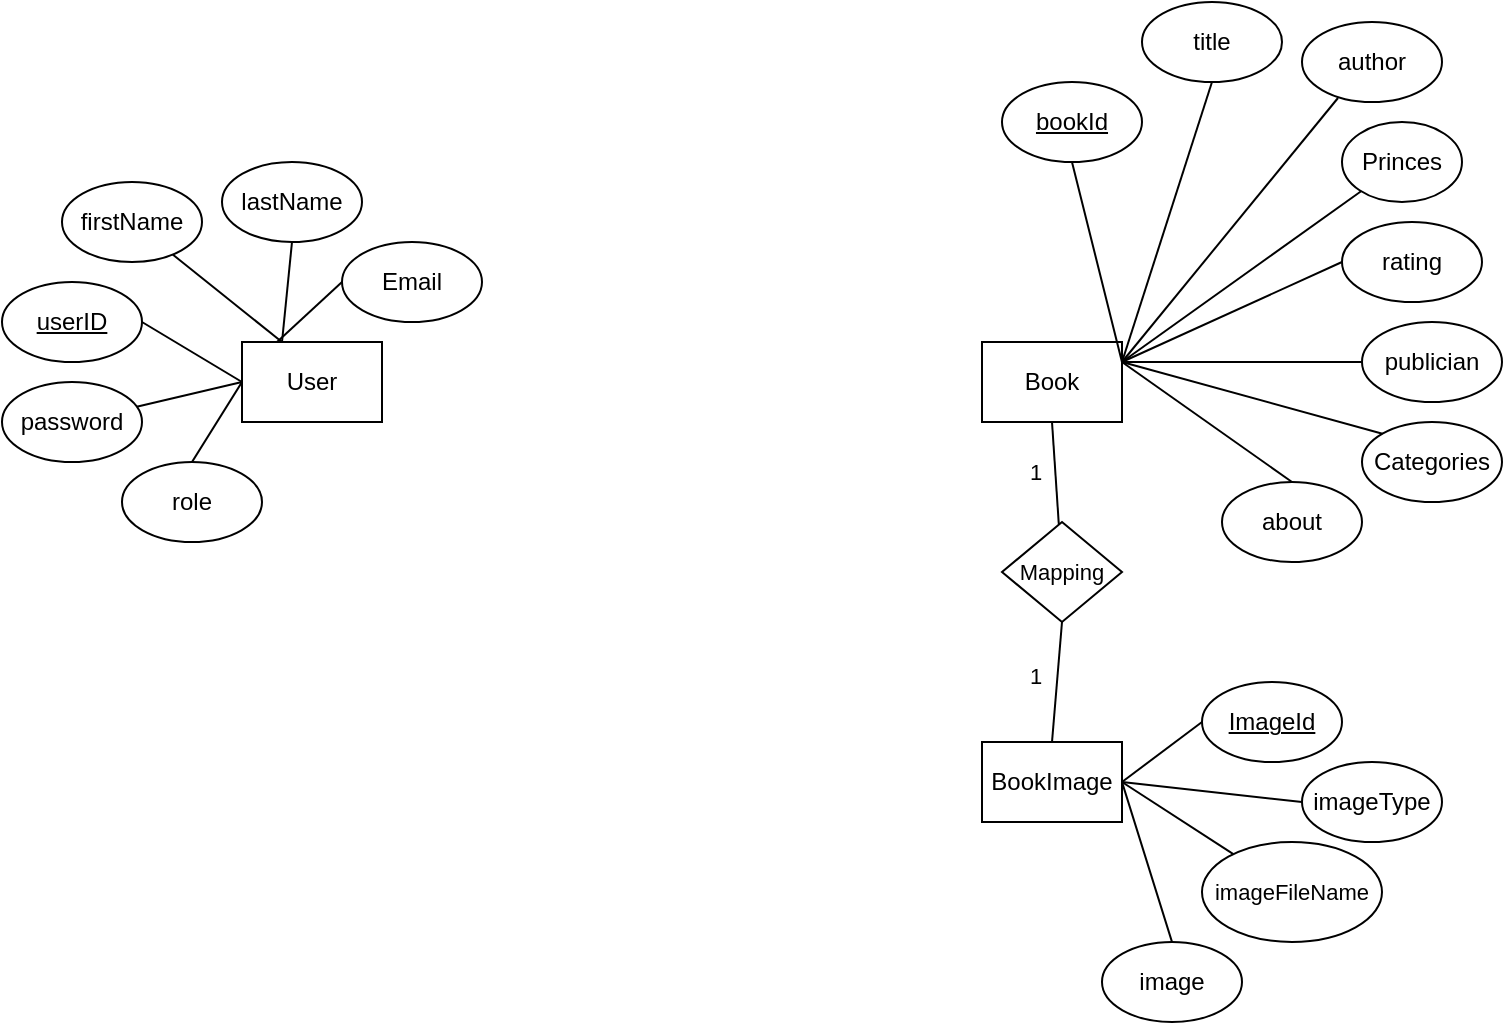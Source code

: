 <mxfile version="20.0.1" type="device"><diagram id="7I8VcmkHLGTQ26uI_b-l" name="Page-1"><mxGraphModel dx="782" dy="436" grid="1" gridSize="10" guides="1" tooltips="1" connect="1" arrows="1" fold="1" page="1" pageScale="1" pageWidth="850" pageHeight="1100" math="0" shadow="0"><root><mxCell id="0"/><mxCell id="1" parent="0"/><mxCell id="SzrOvk5JnUfRGo-Zviu--1" value="User" style="rounded=0;whiteSpace=wrap;html=1;" parent="1" vertex="1"><mxGeometry x="140" y="170" width="70" height="40" as="geometry"/></mxCell><mxCell id="SzrOvk5JnUfRGo-Zviu--2" value="&lt;u&gt;userID&lt;/u&gt;" style="ellipse;whiteSpace=wrap;html=1;" parent="1" vertex="1"><mxGeometry x="20" y="140" width="70" height="40" as="geometry"/></mxCell><mxCell id="SzrOvk5JnUfRGo-Zviu--3" value="firstName" style="ellipse;whiteSpace=wrap;html=1;" parent="1" vertex="1"><mxGeometry x="50" y="90" width="70" height="40" as="geometry"/></mxCell><mxCell id="SzrOvk5JnUfRGo-Zviu--4" value="lastName" style="ellipse;whiteSpace=wrap;html=1;" parent="1" vertex="1"><mxGeometry x="130" y="80" width="70" height="40" as="geometry"/></mxCell><mxCell id="SzrOvk5JnUfRGo-Zviu--5" value="Email" style="ellipse;whiteSpace=wrap;html=1;" parent="1" vertex="1"><mxGeometry x="190" y="120" width="70" height="40" as="geometry"/></mxCell><mxCell id="SzrOvk5JnUfRGo-Zviu--7" value="password" style="ellipse;whiteSpace=wrap;html=1;" parent="1" vertex="1"><mxGeometry x="20" y="190" width="70" height="40" as="geometry"/></mxCell><mxCell id="SzrOvk5JnUfRGo-Zviu--8" value="role" style="ellipse;whiteSpace=wrap;html=1;" parent="1" vertex="1"><mxGeometry x="80" y="230" width="70" height="40" as="geometry"/></mxCell><mxCell id="SzrOvk5JnUfRGo-Zviu--9" value="" style="endArrow=none;html=1;rounded=0;entryX=0;entryY=0.5;entryDx=0;entryDy=0;exitX=0.25;exitY=0;exitDx=0;exitDy=0;" parent="1" source="SzrOvk5JnUfRGo-Zviu--1" target="SzrOvk5JnUfRGo-Zviu--5" edge="1"><mxGeometry width="50" height="50" relative="1" as="geometry"><mxPoint x="380" y="330" as="sourcePoint"/><mxPoint x="430" y="280" as="targetPoint"/></mxGeometry></mxCell><mxCell id="SzrOvk5JnUfRGo-Zviu--10" value="" style="endArrow=none;html=1;rounded=0;entryX=0.5;entryY=1;entryDx=0;entryDy=0;" parent="1" target="SzrOvk5JnUfRGo-Zviu--4" edge="1"><mxGeometry width="50" height="50" relative="1" as="geometry"><mxPoint x="160" y="170" as="sourcePoint"/><mxPoint x="200" y="150" as="targetPoint"/></mxGeometry></mxCell><mxCell id="SzrOvk5JnUfRGo-Zviu--11" value="" style="endArrow=none;html=1;rounded=0;" parent="1" target="SzrOvk5JnUfRGo-Zviu--3" edge="1"><mxGeometry width="50" height="50" relative="1" as="geometry"><mxPoint x="160" y="170" as="sourcePoint"/><mxPoint x="175" y="130" as="targetPoint"/></mxGeometry></mxCell><mxCell id="SzrOvk5JnUfRGo-Zviu--12" value="" style="endArrow=none;html=1;rounded=0;entryX=1;entryY=0.5;entryDx=0;entryDy=0;exitX=0;exitY=0.5;exitDx=0;exitDy=0;" parent="1" source="SzrOvk5JnUfRGo-Zviu--1" target="SzrOvk5JnUfRGo-Zviu--2" edge="1"><mxGeometry width="50" height="50" relative="1" as="geometry"><mxPoint x="170" y="180" as="sourcePoint"/><mxPoint x="115.343" y="136.275" as="targetPoint"/></mxGeometry></mxCell><mxCell id="SzrOvk5JnUfRGo-Zviu--14" value="" style="endArrow=none;html=1;rounded=0;exitX=0;exitY=0.5;exitDx=0;exitDy=0;" parent="1" source="SzrOvk5JnUfRGo-Zviu--1" target="SzrOvk5JnUfRGo-Zviu--7" edge="1"><mxGeometry width="50" height="50" relative="1" as="geometry"><mxPoint x="150" y="200" as="sourcePoint"/><mxPoint x="100" y="170" as="targetPoint"/></mxGeometry></mxCell><mxCell id="SzrOvk5JnUfRGo-Zviu--15" value="" style="endArrow=none;html=1;rounded=0;entryX=0.5;entryY=0;entryDx=0;entryDy=0;" parent="1" target="SzrOvk5JnUfRGo-Zviu--8" edge="1"><mxGeometry width="50" height="50" relative="1" as="geometry"><mxPoint x="140" y="190" as="sourcePoint"/><mxPoint x="97.364" y="212.385" as="targetPoint"/></mxGeometry></mxCell><mxCell id="fOTowJvVCWDXsrJxm-ep-2" value="Book" style="rounded=0;whiteSpace=wrap;html=1;" parent="1" vertex="1"><mxGeometry x="510" y="170" width="70" height="40" as="geometry"/></mxCell><mxCell id="fOTowJvVCWDXsrJxm-ep-3" value="&lt;u&gt;bookId&lt;/u&gt;" style="ellipse;whiteSpace=wrap;html=1;" parent="1" vertex="1"><mxGeometry x="520" y="40" width="70" height="40" as="geometry"/></mxCell><mxCell id="fOTowJvVCWDXsrJxm-ep-4" value="title" style="ellipse;whiteSpace=wrap;html=1;" parent="1" vertex="1"><mxGeometry x="590" width="70" height="40" as="geometry"/></mxCell><mxCell id="fOTowJvVCWDXsrJxm-ep-5" value="author" style="ellipse;whiteSpace=wrap;html=1;" parent="1" vertex="1"><mxGeometry x="670" y="10" width="70" height="40" as="geometry"/></mxCell><mxCell id="fOTowJvVCWDXsrJxm-ep-7" value="rating" style="ellipse;whiteSpace=wrap;html=1;" parent="1" vertex="1"><mxGeometry x="690" y="110" width="70" height="40" as="geometry"/></mxCell><mxCell id="fOTowJvVCWDXsrJxm-ep-9" value="publician" style="ellipse;whiteSpace=wrap;html=1;" parent="1" vertex="1"><mxGeometry x="700" y="160" width="70" height="40" as="geometry"/></mxCell><mxCell id="fOTowJvVCWDXsrJxm-ep-10" value="Categories" style="ellipse;whiteSpace=wrap;html=1;" parent="1" vertex="1"><mxGeometry x="700" y="210" width="70" height="40" as="geometry"/></mxCell><mxCell id="fOTowJvVCWDXsrJxm-ep-11" value="" style="endArrow=none;html=1;rounded=0;entryX=0.5;entryY=1;entryDx=0;entryDy=0;exitX=1;exitY=0.25;exitDx=0;exitDy=0;" parent="1" source="fOTowJvVCWDXsrJxm-ep-2" target="fOTowJvVCWDXsrJxm-ep-3" edge="1"><mxGeometry width="50" height="50" relative="1" as="geometry"><mxPoint x="380" y="220" as="sourcePoint"/><mxPoint x="430" y="170" as="targetPoint"/></mxGeometry></mxCell><mxCell id="fOTowJvVCWDXsrJxm-ep-12" value="" style="endArrow=none;html=1;rounded=0;entryX=0.5;entryY=1;entryDx=0;entryDy=0;exitX=1;exitY=0.25;exitDx=0;exitDy=0;" parent="1" source="fOTowJvVCWDXsrJxm-ep-2" target="fOTowJvVCWDXsrJxm-ep-4" edge="1"><mxGeometry width="50" height="50" relative="1" as="geometry"><mxPoint x="555" y="170" as="sourcePoint"/><mxPoint x="555" y="140" as="targetPoint"/></mxGeometry></mxCell><mxCell id="fOTowJvVCWDXsrJxm-ep-13" value="" style="endArrow=none;html=1;rounded=0;entryX=0.257;entryY=0.95;entryDx=0;entryDy=0;entryPerimeter=0;" parent="1" target="fOTowJvVCWDXsrJxm-ep-5" edge="1"><mxGeometry width="50" height="50" relative="1" as="geometry"><mxPoint x="580" y="180" as="sourcePoint"/><mxPoint x="650" y="110" as="targetPoint"/></mxGeometry></mxCell><mxCell id="fOTowJvVCWDXsrJxm-ep-14" value="" style="endArrow=none;html=1;rounded=0;entryX=0;entryY=0.5;entryDx=0;entryDy=0;exitX=1;exitY=0.25;exitDx=0;exitDy=0;" parent="1" source="fOTowJvVCWDXsrJxm-ep-2" target="fOTowJvVCWDXsrJxm-ep-7" edge="1"><mxGeometry width="50" height="50" relative="1" as="geometry"><mxPoint x="560" y="170" as="sourcePoint"/><mxPoint x="650" y="110" as="targetPoint"/></mxGeometry></mxCell><mxCell id="fOTowJvVCWDXsrJxm-ep-15" value="" style="endArrow=none;html=1;rounded=0;exitX=1;exitY=0.25;exitDx=0;exitDy=0;" parent="1" source="fOTowJvVCWDXsrJxm-ep-2" target="fOTowJvVCWDXsrJxm-ep-9" edge="1"><mxGeometry width="50" height="50" relative="1" as="geometry"><mxPoint x="590" y="180" as="sourcePoint"/><mxPoint x="660" y="160" as="targetPoint"/></mxGeometry></mxCell><mxCell id="fOTowJvVCWDXsrJxm-ep-16" value="" style="endArrow=none;html=1;rounded=0;exitX=1;exitY=0.25;exitDx=0;exitDy=0;entryX=0;entryY=0;entryDx=0;entryDy=0;" parent="1" source="fOTowJvVCWDXsrJxm-ep-2" target="fOTowJvVCWDXsrJxm-ep-10" edge="1"><mxGeometry width="50" height="50" relative="1" as="geometry"><mxPoint x="590" y="180" as="sourcePoint"/><mxPoint x="654.367" y="200.326" as="targetPoint"/></mxGeometry></mxCell><mxCell id="fOTowJvVCWDXsrJxm-ep-17" value="Princes" style="ellipse;whiteSpace=wrap;html=1;" parent="1" vertex="1"><mxGeometry x="690" y="60" width="60" height="40" as="geometry"/></mxCell><mxCell id="fOTowJvVCWDXsrJxm-ep-18" value="" style="endArrow=none;html=1;rounded=0;" parent="1" target="fOTowJvVCWDXsrJxm-ep-17" edge="1"><mxGeometry width="50" height="50" relative="1" as="geometry"><mxPoint x="580" y="180" as="sourcePoint"/><mxPoint x="555" y="140" as="targetPoint"/></mxGeometry></mxCell><mxCell id="kPCr9lMPftHXW52_cBby-1" value="about" style="ellipse;whiteSpace=wrap;html=1;" vertex="1" parent="1"><mxGeometry x="630" y="240" width="70" height="40" as="geometry"/></mxCell><mxCell id="kPCr9lMPftHXW52_cBby-2" value="" style="endArrow=none;html=1;rounded=0;exitX=1;exitY=0.25;exitDx=0;exitDy=0;entryX=0.5;entryY=0;entryDx=0;entryDy=0;" edge="1" parent="1" source="fOTowJvVCWDXsrJxm-ep-2" target="kPCr9lMPftHXW52_cBby-1"><mxGeometry width="50" height="50" relative="1" as="geometry"><mxPoint x="590" y="190" as="sourcePoint"/><mxPoint x="720.251" y="225.858" as="targetPoint"/></mxGeometry></mxCell><mxCell id="kPCr9lMPftHXW52_cBby-4" value="BookImage" style="rounded=0;whiteSpace=wrap;html=1;" vertex="1" parent="1"><mxGeometry x="510" y="370" width="70" height="40" as="geometry"/></mxCell><mxCell id="kPCr9lMPftHXW52_cBby-5" value="&lt;u&gt;ImageId&lt;/u&gt;" style="ellipse;whiteSpace=wrap;html=1;" vertex="1" parent="1"><mxGeometry x="620" y="340" width="70" height="40" as="geometry"/></mxCell><mxCell id="kPCr9lMPftHXW52_cBby-6" value="imageType" style="ellipse;whiteSpace=wrap;html=1;" vertex="1" parent="1"><mxGeometry x="670" y="380" width="70" height="40" as="geometry"/></mxCell><mxCell id="kPCr9lMPftHXW52_cBby-7" value="&lt;font style=&quot;font-size: 11px;&quot;&gt;imageFileName&lt;/font&gt;" style="ellipse;whiteSpace=wrap;html=1;" vertex="1" parent="1"><mxGeometry x="620" y="420" width="90" height="50" as="geometry"/></mxCell><mxCell id="kPCr9lMPftHXW52_cBby-8" value="" style="endArrow=none;html=1;rounded=0;entryX=0;entryY=0.5;entryDx=0;entryDy=0;exitX=1;exitY=0.5;exitDx=0;exitDy=0;" edge="1" parent="1" source="kPCr9lMPftHXW52_cBby-4" target="kPCr9lMPftHXW52_cBby-5"><mxGeometry width="50" height="50" relative="1" as="geometry"><mxPoint x="380" y="450" as="sourcePoint"/><mxPoint x="430" y="400" as="targetPoint"/></mxGeometry></mxCell><mxCell id="kPCr9lMPftHXW52_cBby-9" value="" style="endArrow=none;html=1;rounded=0;entryX=0;entryY=0.5;entryDx=0;entryDy=0;exitX=1;exitY=0.5;exitDx=0;exitDy=0;" edge="1" parent="1" source="kPCr9lMPftHXW52_cBby-4" target="kPCr9lMPftHXW52_cBby-6"><mxGeometry width="50" height="50" relative="1" as="geometry"><mxPoint x="590" y="400" as="sourcePoint"/><mxPoint x="630" y="370" as="targetPoint"/></mxGeometry></mxCell><mxCell id="kPCr9lMPftHXW52_cBby-10" value="" style="endArrow=none;html=1;rounded=0;" edge="1" parent="1" target="kPCr9lMPftHXW52_cBby-7"><mxGeometry width="50" height="50" relative="1" as="geometry"><mxPoint x="580" y="390" as="sourcePoint"/><mxPoint x="680" y="410" as="targetPoint"/></mxGeometry></mxCell><mxCell id="kPCr9lMPftHXW52_cBby-11" value="image" style="ellipse;whiteSpace=wrap;html=1;" vertex="1" parent="1"><mxGeometry x="570" y="470" width="70" height="40" as="geometry"/></mxCell><mxCell id="kPCr9lMPftHXW52_cBby-14" value="" style="endArrow=none;html=1;rounded=0;entryX=0.5;entryY=0;entryDx=0;entryDy=0;" edge="1" parent="1" target="kPCr9lMPftHXW52_cBby-11"><mxGeometry width="50" height="50" relative="1" as="geometry"><mxPoint x="580" y="390" as="sourcePoint"/><mxPoint x="645.686" y="436.032" as="targetPoint"/></mxGeometry></mxCell><mxCell id="kPCr9lMPftHXW52_cBby-15" value="Mapping" style="rhombus;whiteSpace=wrap;html=1;fontSize=11;" vertex="1" parent="1"><mxGeometry x="520" y="260" width="60" height="50" as="geometry"/></mxCell><mxCell id="kPCr9lMPftHXW52_cBby-16" value="" style="endArrow=none;html=1;rounded=0;fontSize=11;entryX=0.5;entryY=1;entryDx=0;entryDy=0;" edge="1" parent="1" source="kPCr9lMPftHXW52_cBby-15" target="fOTowJvVCWDXsrJxm-ep-2"><mxGeometry width="50" height="50" relative="1" as="geometry"><mxPoint x="380" y="350" as="sourcePoint"/><mxPoint x="430" y="300" as="targetPoint"/></mxGeometry></mxCell><mxCell id="kPCr9lMPftHXW52_cBby-17" value="" style="endArrow=none;html=1;rounded=0;fontSize=11;entryX=0.5;entryY=1;entryDx=0;entryDy=0;exitX=0.5;exitY=0;exitDx=0;exitDy=0;" edge="1" parent="1" source="kPCr9lMPftHXW52_cBby-4" target="kPCr9lMPftHXW52_cBby-15"><mxGeometry width="50" height="50" relative="1" as="geometry"><mxPoint x="380" y="350" as="sourcePoint"/><mxPoint x="430" y="300" as="targetPoint"/></mxGeometry></mxCell><mxCell id="kPCr9lMPftHXW52_cBby-18" value="1" style="text;html=1;strokeColor=none;fillColor=none;align=center;verticalAlign=middle;whiteSpace=wrap;rounded=0;fontSize=11;" vertex="1" parent="1"><mxGeometry x="507" y="220" width="60" height="30" as="geometry"/></mxCell><mxCell id="kPCr9lMPftHXW52_cBby-20" value="1" style="text;html=1;strokeColor=none;fillColor=none;align=center;verticalAlign=middle;whiteSpace=wrap;rounded=0;fontSize=11;" vertex="1" parent="1"><mxGeometry x="507" y="322" width="60" height="30" as="geometry"/></mxCell></root></mxGraphModel></diagram></mxfile>